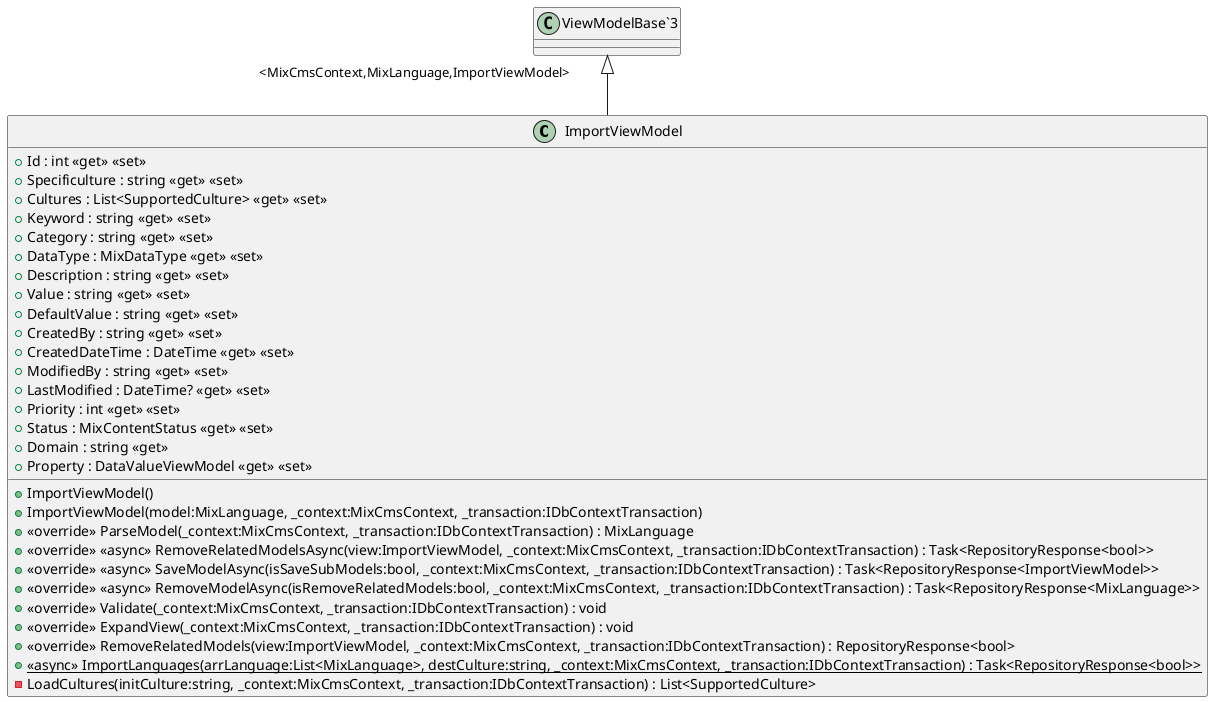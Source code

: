 @startuml
class ImportViewModel {
    + Id : int <<get>> <<set>>
    + Specificulture : string <<get>> <<set>>
    + Cultures : List<SupportedCulture> <<get>> <<set>>
    + Keyword : string <<get>> <<set>>
    + Category : string <<get>> <<set>>
    + DataType : MixDataType <<get>> <<set>>
    + Description : string <<get>> <<set>>
    + Value : string <<get>> <<set>>
    + DefaultValue : string <<get>> <<set>>
    + CreatedBy : string <<get>> <<set>>
    + CreatedDateTime : DateTime <<get>> <<set>>
    + ModifiedBy : string <<get>> <<set>>
    + LastModified : DateTime? <<get>> <<set>>
    + Priority : int <<get>> <<set>>
    + Status : MixContentStatus <<get>> <<set>>
    + Domain : string <<get>>
    + Property : DataValueViewModel <<get>> <<set>>
    + ImportViewModel()
    + ImportViewModel(model:MixLanguage, _context:MixCmsContext, _transaction:IDbContextTransaction)
    + <<override>> ParseModel(_context:MixCmsContext, _transaction:IDbContextTransaction) : MixLanguage
    + <<override>> <<async>> RemoveRelatedModelsAsync(view:ImportViewModel, _context:MixCmsContext, _transaction:IDbContextTransaction) : Task<RepositoryResponse<bool>>
    + <<override>> <<async>> SaveModelAsync(isSaveSubModels:bool, _context:MixCmsContext, _transaction:IDbContextTransaction) : Task<RepositoryResponse<ImportViewModel>>
    + <<override>> <<async>> RemoveModelAsync(isRemoveRelatedModels:bool, _context:MixCmsContext, _transaction:IDbContextTransaction) : Task<RepositoryResponse<MixLanguage>>
    + <<override>> Validate(_context:MixCmsContext, _transaction:IDbContextTransaction) : void
    + <<override>> ExpandView(_context:MixCmsContext, _transaction:IDbContextTransaction) : void
    + <<override>> RemoveRelatedModels(view:ImportViewModel, _context:MixCmsContext, _transaction:IDbContextTransaction) : RepositoryResponse<bool>
    + {static} <<async>> ImportLanguages(arrLanguage:List<MixLanguage>, destCulture:string, _context:MixCmsContext, _transaction:IDbContextTransaction) : Task<RepositoryResponse<bool>>
    - LoadCultures(initCulture:string, _context:MixCmsContext, _transaction:IDbContextTransaction) : List<SupportedCulture>
}
"ViewModelBase`3" "<MixCmsContext,MixLanguage,ImportViewModel>" <|-- ImportViewModel
@enduml

